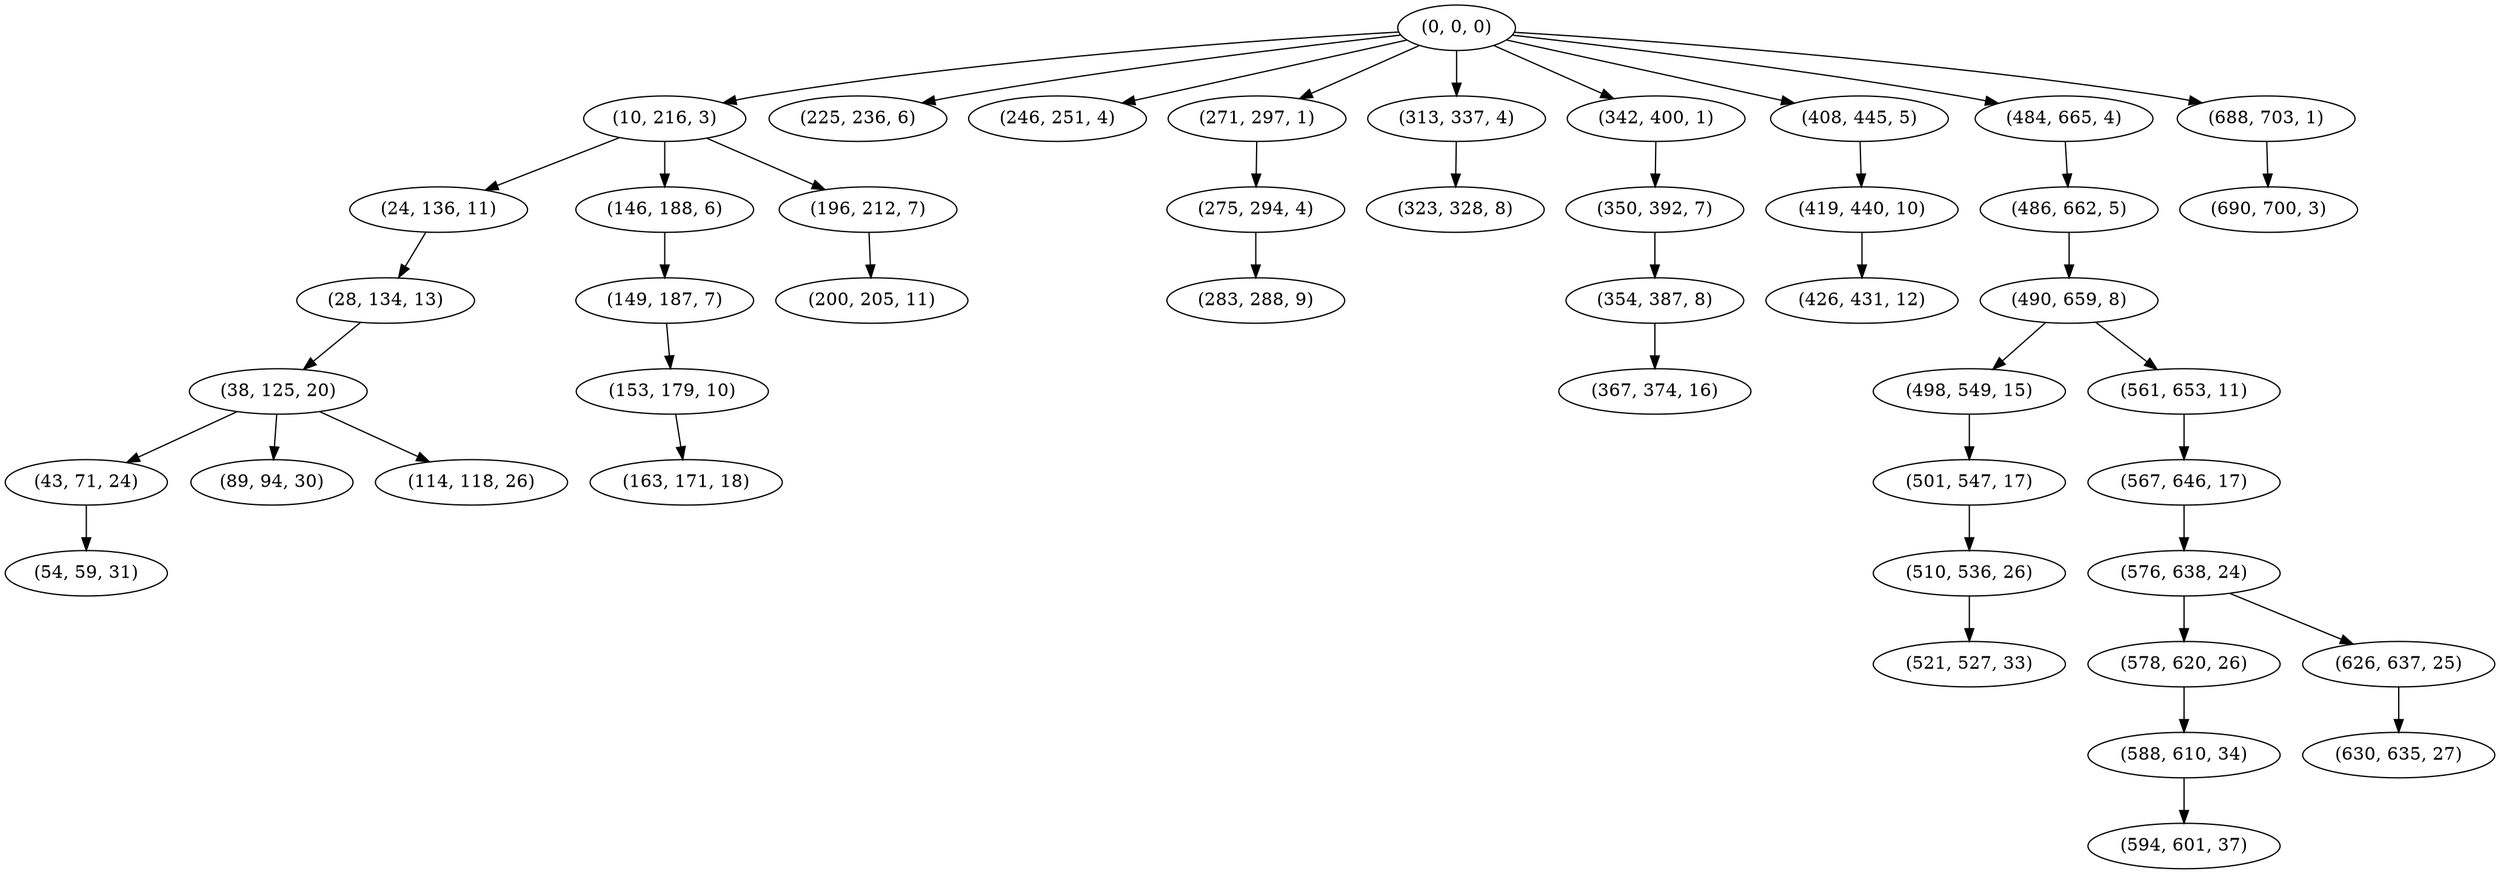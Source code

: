 digraph tree {
    "(0, 0, 0)";
    "(10, 216, 3)";
    "(24, 136, 11)";
    "(28, 134, 13)";
    "(38, 125, 20)";
    "(43, 71, 24)";
    "(54, 59, 31)";
    "(89, 94, 30)";
    "(114, 118, 26)";
    "(146, 188, 6)";
    "(149, 187, 7)";
    "(153, 179, 10)";
    "(163, 171, 18)";
    "(196, 212, 7)";
    "(200, 205, 11)";
    "(225, 236, 6)";
    "(246, 251, 4)";
    "(271, 297, 1)";
    "(275, 294, 4)";
    "(283, 288, 9)";
    "(313, 337, 4)";
    "(323, 328, 8)";
    "(342, 400, 1)";
    "(350, 392, 7)";
    "(354, 387, 8)";
    "(367, 374, 16)";
    "(408, 445, 5)";
    "(419, 440, 10)";
    "(426, 431, 12)";
    "(484, 665, 4)";
    "(486, 662, 5)";
    "(490, 659, 8)";
    "(498, 549, 15)";
    "(501, 547, 17)";
    "(510, 536, 26)";
    "(521, 527, 33)";
    "(561, 653, 11)";
    "(567, 646, 17)";
    "(576, 638, 24)";
    "(578, 620, 26)";
    "(588, 610, 34)";
    "(594, 601, 37)";
    "(626, 637, 25)";
    "(630, 635, 27)";
    "(688, 703, 1)";
    "(690, 700, 3)";
    "(0, 0, 0)" -> "(10, 216, 3)";
    "(0, 0, 0)" -> "(225, 236, 6)";
    "(0, 0, 0)" -> "(246, 251, 4)";
    "(0, 0, 0)" -> "(271, 297, 1)";
    "(0, 0, 0)" -> "(313, 337, 4)";
    "(0, 0, 0)" -> "(342, 400, 1)";
    "(0, 0, 0)" -> "(408, 445, 5)";
    "(0, 0, 0)" -> "(484, 665, 4)";
    "(0, 0, 0)" -> "(688, 703, 1)";
    "(10, 216, 3)" -> "(24, 136, 11)";
    "(10, 216, 3)" -> "(146, 188, 6)";
    "(10, 216, 3)" -> "(196, 212, 7)";
    "(24, 136, 11)" -> "(28, 134, 13)";
    "(28, 134, 13)" -> "(38, 125, 20)";
    "(38, 125, 20)" -> "(43, 71, 24)";
    "(38, 125, 20)" -> "(89, 94, 30)";
    "(38, 125, 20)" -> "(114, 118, 26)";
    "(43, 71, 24)" -> "(54, 59, 31)";
    "(146, 188, 6)" -> "(149, 187, 7)";
    "(149, 187, 7)" -> "(153, 179, 10)";
    "(153, 179, 10)" -> "(163, 171, 18)";
    "(196, 212, 7)" -> "(200, 205, 11)";
    "(271, 297, 1)" -> "(275, 294, 4)";
    "(275, 294, 4)" -> "(283, 288, 9)";
    "(313, 337, 4)" -> "(323, 328, 8)";
    "(342, 400, 1)" -> "(350, 392, 7)";
    "(350, 392, 7)" -> "(354, 387, 8)";
    "(354, 387, 8)" -> "(367, 374, 16)";
    "(408, 445, 5)" -> "(419, 440, 10)";
    "(419, 440, 10)" -> "(426, 431, 12)";
    "(484, 665, 4)" -> "(486, 662, 5)";
    "(486, 662, 5)" -> "(490, 659, 8)";
    "(490, 659, 8)" -> "(498, 549, 15)";
    "(490, 659, 8)" -> "(561, 653, 11)";
    "(498, 549, 15)" -> "(501, 547, 17)";
    "(501, 547, 17)" -> "(510, 536, 26)";
    "(510, 536, 26)" -> "(521, 527, 33)";
    "(561, 653, 11)" -> "(567, 646, 17)";
    "(567, 646, 17)" -> "(576, 638, 24)";
    "(576, 638, 24)" -> "(578, 620, 26)";
    "(576, 638, 24)" -> "(626, 637, 25)";
    "(578, 620, 26)" -> "(588, 610, 34)";
    "(588, 610, 34)" -> "(594, 601, 37)";
    "(626, 637, 25)" -> "(630, 635, 27)";
    "(688, 703, 1)" -> "(690, 700, 3)";
}
